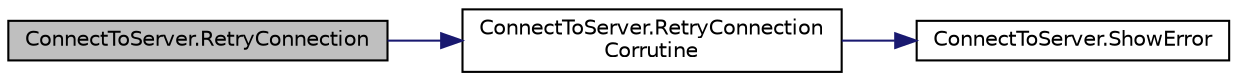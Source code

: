 digraph "ConnectToServer.RetryConnection"
{
 // INTERACTIVE_SVG=YES
 // LATEX_PDF_SIZE
  bgcolor="transparent";
  edge [fontname="Helvetica",fontsize="10",labelfontname="Helvetica",labelfontsize="10"];
  node [fontname="Helvetica",fontsize="10",shape=record];
  rankdir="LR";
  Node1 [label="ConnectToServer.RetryConnection",height=0.2,width=0.4,color="black", fillcolor="grey75", style="filled", fontcolor="black",tooltip=" "];
  Node1 -> Node2 [color="midnightblue",fontsize="10",style="solid",fontname="Helvetica"];
  Node2 [label="ConnectToServer.RetryConnection\lCorrutine",height=0.2,width=0.4,color="black",URL="$class_connect_to_server.html#af54d350629abc28677d474dda9fbd6a0",tooltip=" "];
  Node2 -> Node3 [color="midnightblue",fontsize="10",style="solid",fontname="Helvetica"];
  Node3 [label="ConnectToServer.ShowError",height=0.2,width=0.4,color="black",URL="$class_connect_to_server.html#a2ca5fc3ab94cacd35c3cc2b641e1b463",tooltip=" "];
}
